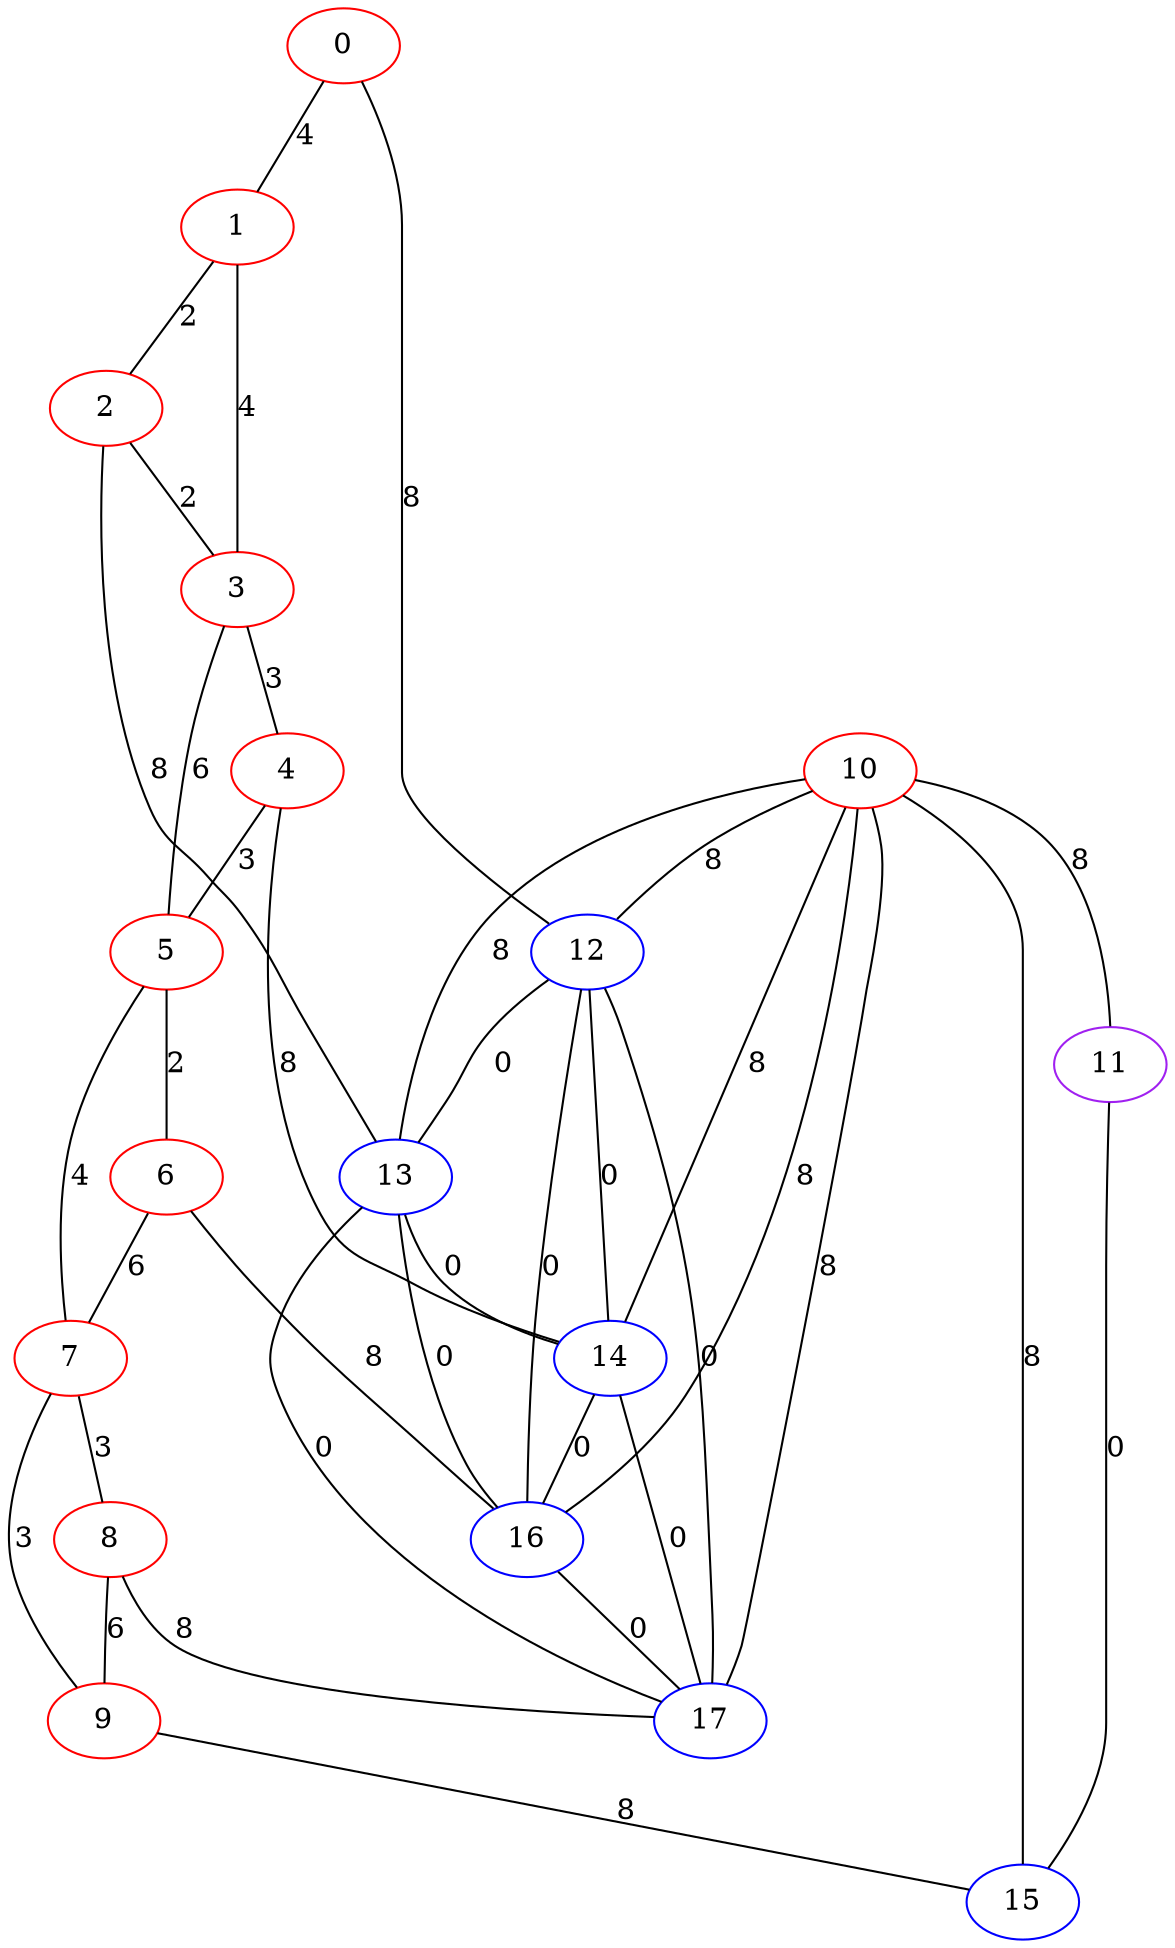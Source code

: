 graph "" {
0 [color=red, weight=1];
1 [color=red, weight=1];
2 [color=red, weight=1];
3 [color=red, weight=1];
4 [color=red, weight=1];
5 [color=red, weight=1];
6 [color=red, weight=1];
7 [color=red, weight=1];
8 [color=red, weight=1];
9 [color=red, weight=1];
10 [color=red, weight=1];
11 [color=purple, weight=4];
12 [color=blue, weight=3];
13 [color=blue, weight=3];
14 [color=blue, weight=3];
15 [color=blue, weight=3];
16 [color=blue, weight=3];
17 [color=blue, weight=3];
0 -- 1  [key=0, label=4];
0 -- 12  [key=0, label=8];
1 -- 2  [key=0, label=2];
1 -- 3  [key=0, label=4];
2 -- 3  [key=0, label=2];
2 -- 13  [key=0, label=8];
3 -- 4  [key=0, label=3];
3 -- 5  [key=0, label=6];
4 -- 5  [key=0, label=3];
4 -- 14  [key=0, label=8];
5 -- 6  [key=0, label=2];
5 -- 7  [key=0, label=4];
6 -- 16  [key=0, label=8];
6 -- 7  [key=0, label=6];
7 -- 8  [key=0, label=3];
7 -- 9  [key=0, label=3];
8 -- 9  [key=0, label=6];
8 -- 17  [key=0, label=8];
9 -- 15  [key=0, label=8];
10 -- 11  [key=0, label=8];
10 -- 12  [key=0, label=8];
10 -- 13  [key=0, label=8];
10 -- 14  [key=0, label=8];
10 -- 15  [key=0, label=8];
10 -- 16  [key=0, label=8];
10 -- 17  [key=0, label=8];
11 -- 15  [key=0, label=0];
12 -- 13  [key=0, label=0];
12 -- 14  [key=0, label=0];
12 -- 16  [key=0, label=0];
12 -- 17  [key=0, label=0];
13 -- 14  [key=0, label=0];
13 -- 16  [key=0, label=0];
13 -- 17  [key=0, label=0];
14 -- 16  [key=0, label=0];
14 -- 17  [key=0, label=0];
16 -- 17  [key=0, label=0];
}
